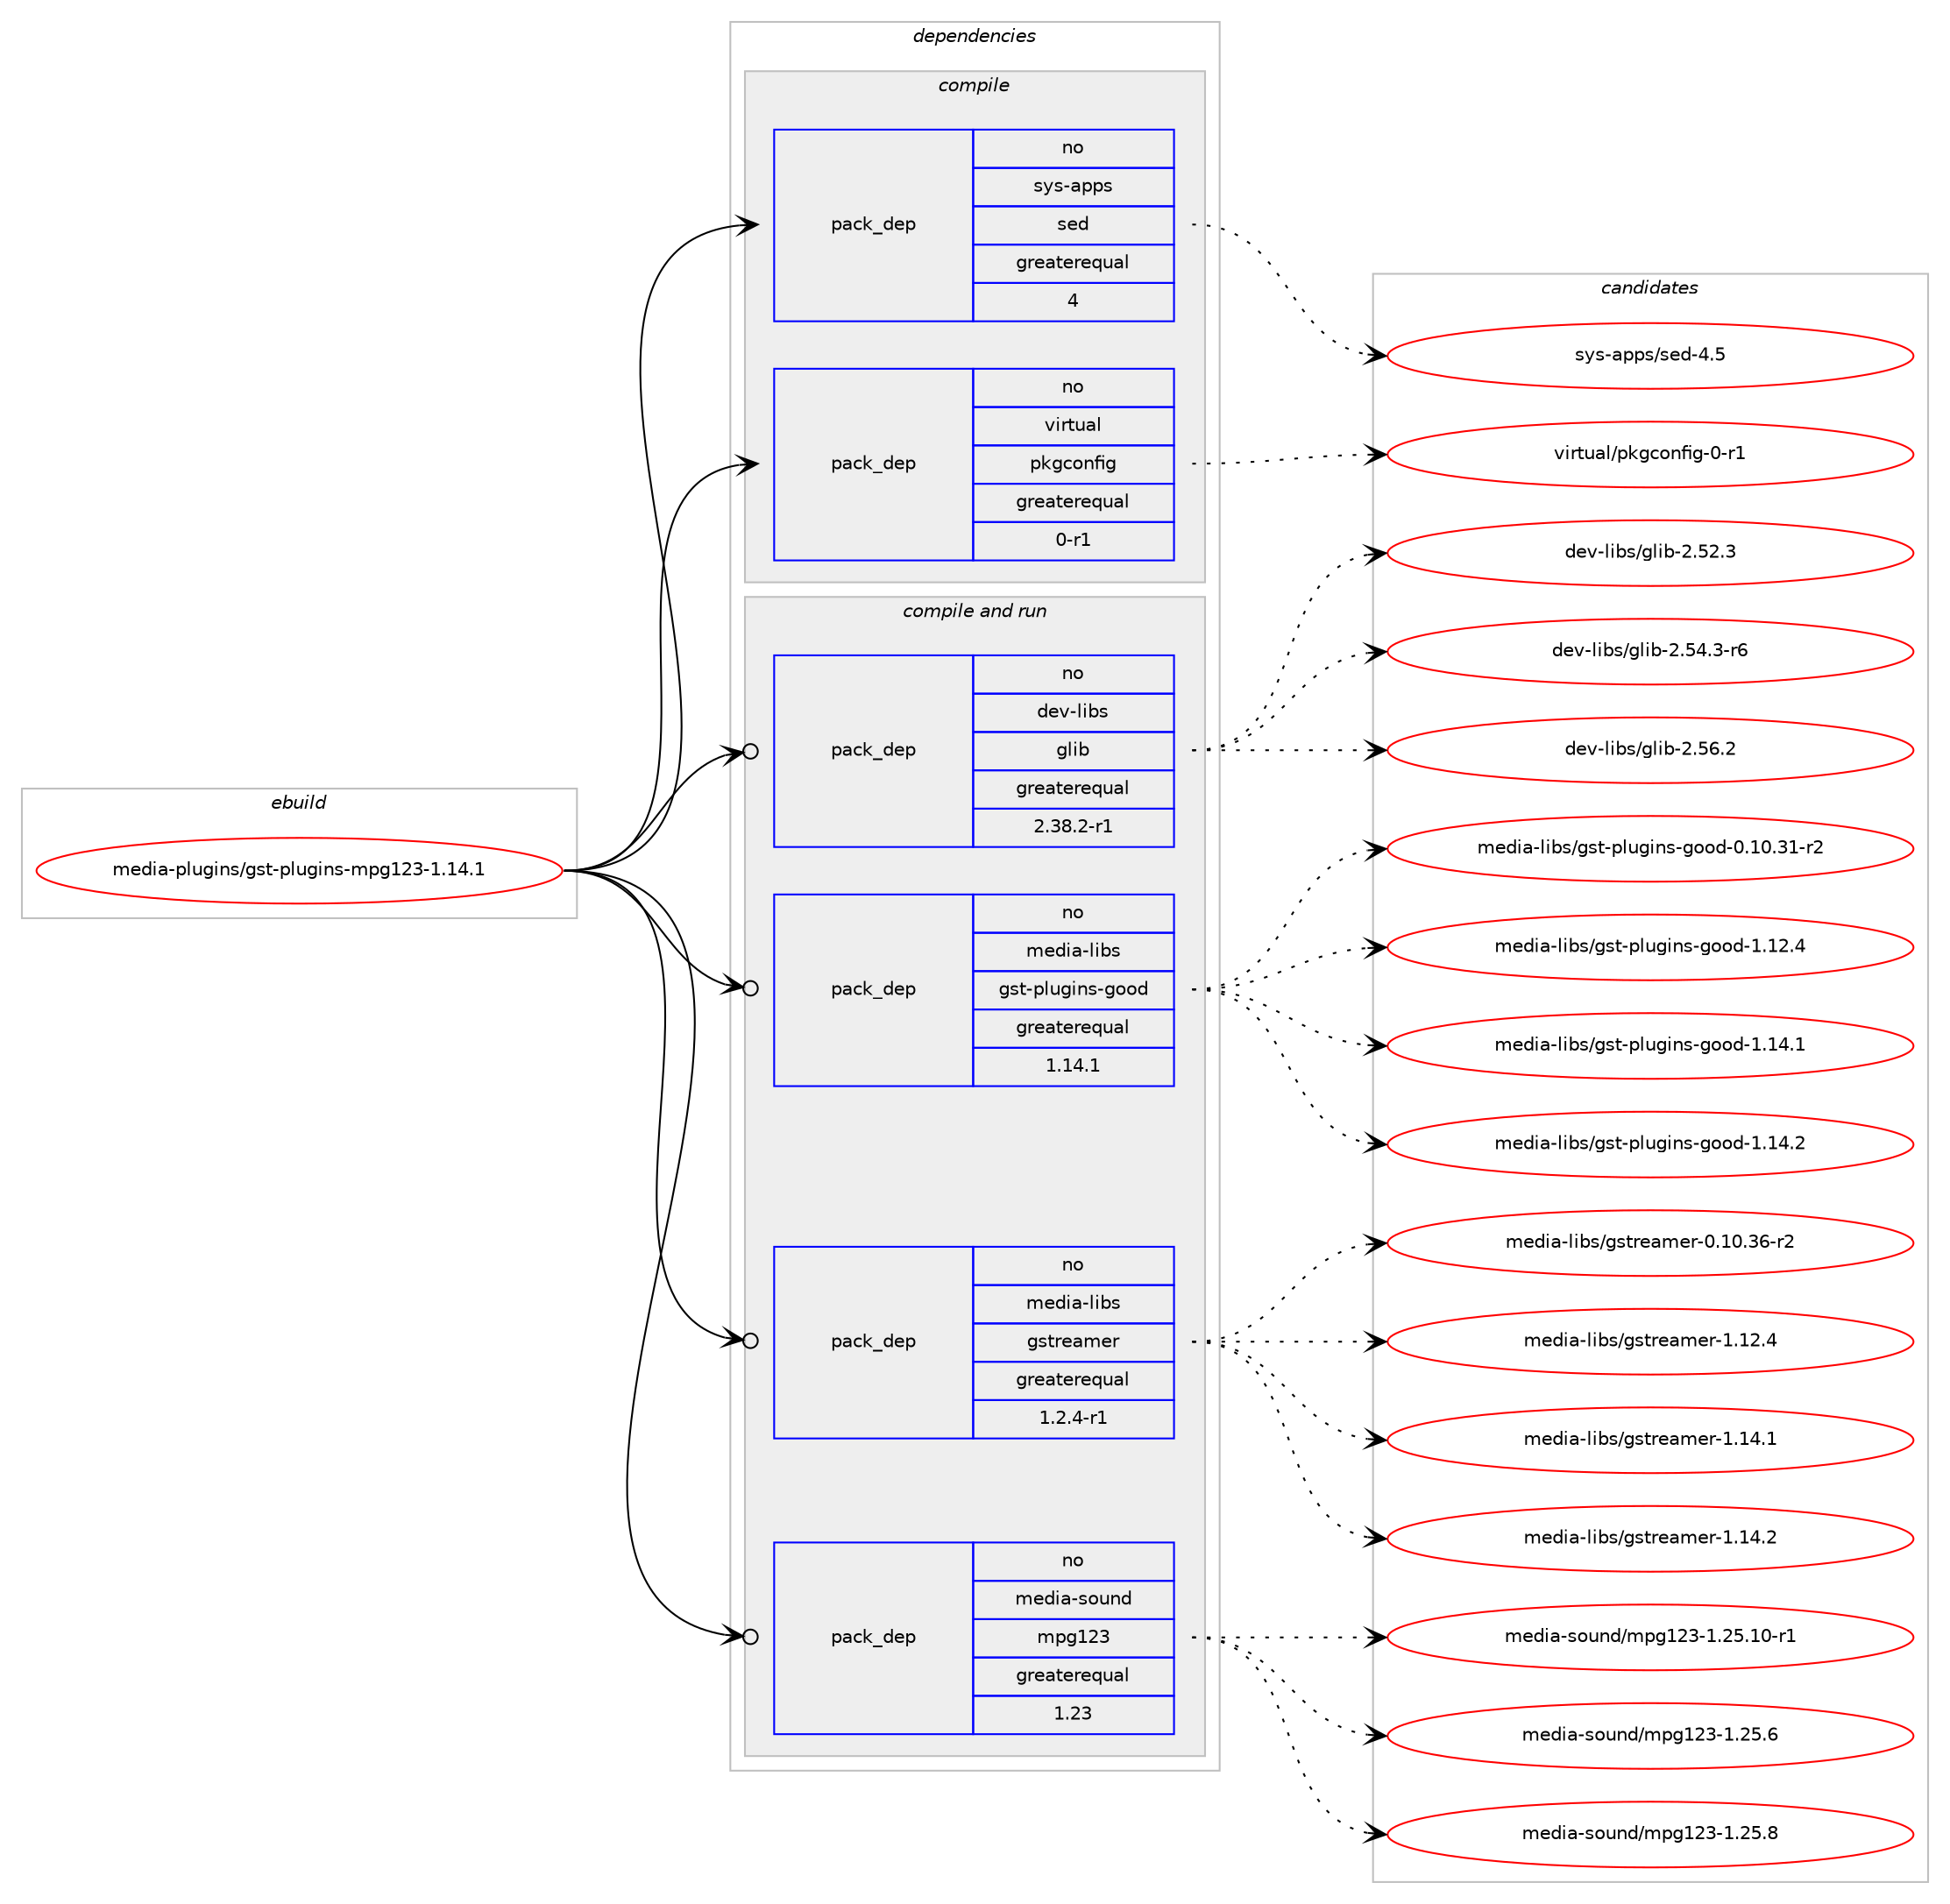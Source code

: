 digraph prolog {

# *************
# Graph options
# *************

newrank=true;
concentrate=true;
compound=true;
graph [rankdir=LR,fontname=Helvetica,fontsize=10,ranksep=1.5];#, ranksep=2.5, nodesep=0.2];
edge  [arrowhead=vee];
node  [fontname=Helvetica,fontsize=10];

# **********
# The ebuild
# **********

subgraph cluster_leftcol {
color=gray;
rank=same;
label=<<i>ebuild</i>>;
id [label="media-plugins/gst-plugins-mpg123-1.14.1", color=red, width=4, href="../media-plugins/gst-plugins-mpg123-1.14.1.svg"];
}

# ****************
# The dependencies
# ****************

subgraph cluster_midcol {
color=gray;
label=<<i>dependencies</i>>;
subgraph cluster_compile {
fillcolor="#eeeeee";
style=filled;
label=<<i>compile</i>>;
subgraph pack6146 {
dependency9263 [label=<<TABLE BORDER="0" CELLBORDER="1" CELLSPACING="0" CELLPADDING="4" WIDTH="220"><TR><TD ROWSPAN="6" CELLPADDING="30">pack_dep</TD></TR><TR><TD WIDTH="110">no</TD></TR><TR><TD>sys-apps</TD></TR><TR><TD>sed</TD></TR><TR><TD>greaterequal</TD></TR><TR><TD>4</TD></TR></TABLE>>, shape=none, color=blue];
}
id:e -> dependency9263:w [weight=20,style="solid",arrowhead="vee"];
subgraph pack6147 {
dependency9264 [label=<<TABLE BORDER="0" CELLBORDER="1" CELLSPACING="0" CELLPADDING="4" WIDTH="220"><TR><TD ROWSPAN="6" CELLPADDING="30">pack_dep</TD></TR><TR><TD WIDTH="110">no</TD></TR><TR><TD>virtual</TD></TR><TR><TD>pkgconfig</TD></TR><TR><TD>greaterequal</TD></TR><TR><TD>0-r1</TD></TR></TABLE>>, shape=none, color=blue];
}
id:e -> dependency9264:w [weight=20,style="solid",arrowhead="vee"];
}
subgraph cluster_compileandrun {
fillcolor="#eeeeee";
style=filled;
label=<<i>compile and run</i>>;
subgraph pack6148 {
dependency9265 [label=<<TABLE BORDER="0" CELLBORDER="1" CELLSPACING="0" CELLPADDING="4" WIDTH="220"><TR><TD ROWSPAN="6" CELLPADDING="30">pack_dep</TD></TR><TR><TD WIDTH="110">no</TD></TR><TR><TD>dev-libs</TD></TR><TR><TD>glib</TD></TR><TR><TD>greaterequal</TD></TR><TR><TD>2.38.2-r1</TD></TR></TABLE>>, shape=none, color=blue];
}
id:e -> dependency9265:w [weight=20,style="solid",arrowhead="odotvee"];
subgraph pack6149 {
dependency9266 [label=<<TABLE BORDER="0" CELLBORDER="1" CELLSPACING="0" CELLPADDING="4" WIDTH="220"><TR><TD ROWSPAN="6" CELLPADDING="30">pack_dep</TD></TR><TR><TD WIDTH="110">no</TD></TR><TR><TD>media-libs</TD></TR><TR><TD>gst-plugins-good</TD></TR><TR><TD>greaterequal</TD></TR><TR><TD>1.14.1</TD></TR></TABLE>>, shape=none, color=blue];
}
id:e -> dependency9266:w [weight=20,style="solid",arrowhead="odotvee"];
subgraph pack6150 {
dependency9267 [label=<<TABLE BORDER="0" CELLBORDER="1" CELLSPACING="0" CELLPADDING="4" WIDTH="220"><TR><TD ROWSPAN="6" CELLPADDING="30">pack_dep</TD></TR><TR><TD WIDTH="110">no</TD></TR><TR><TD>media-libs</TD></TR><TR><TD>gstreamer</TD></TR><TR><TD>greaterequal</TD></TR><TR><TD>1.2.4-r1</TD></TR></TABLE>>, shape=none, color=blue];
}
id:e -> dependency9267:w [weight=20,style="solid",arrowhead="odotvee"];
subgraph pack6151 {
dependency9268 [label=<<TABLE BORDER="0" CELLBORDER="1" CELLSPACING="0" CELLPADDING="4" WIDTH="220"><TR><TD ROWSPAN="6" CELLPADDING="30">pack_dep</TD></TR><TR><TD WIDTH="110">no</TD></TR><TR><TD>media-sound</TD></TR><TR><TD>mpg123</TD></TR><TR><TD>greaterequal</TD></TR><TR><TD>1.23</TD></TR></TABLE>>, shape=none, color=blue];
}
id:e -> dependency9268:w [weight=20,style="solid",arrowhead="odotvee"];
}
subgraph cluster_run {
fillcolor="#eeeeee";
style=filled;
label=<<i>run</i>>;
}
}

# **************
# The candidates
# **************

subgraph cluster_choices {
rank=same;
color=gray;
label=<<i>candidates</i>>;

subgraph choice6146 {
color=black;
nodesep=1;
choice11512111545971121121154711510110045524653 [label="sys-apps/sed-4.5", color=red, width=4,href="../sys-apps/sed-4.5.svg"];
dependency9263:e -> choice11512111545971121121154711510110045524653:w [style=dotted,weight="100"];
}
subgraph choice6147 {
color=black;
nodesep=1;
choice11810511411611797108471121071039911111010210510345484511449 [label="virtual/pkgconfig-0-r1", color=red, width=4,href="../virtual/pkgconfig-0-r1.svg"];
dependency9264:e -> choice11810511411611797108471121071039911111010210510345484511449:w [style=dotted,weight="100"];
}
subgraph choice6148 {
color=black;
nodesep=1;
choice1001011184510810598115471031081059845504653504651 [label="dev-libs/glib-2.52.3", color=red, width=4,href="../dev-libs/glib-2.52.3.svg"];
choice10010111845108105981154710310810598455046535246514511454 [label="dev-libs/glib-2.54.3-r6", color=red, width=4,href="../dev-libs/glib-2.54.3-r6.svg"];
choice1001011184510810598115471031081059845504653544650 [label="dev-libs/glib-2.56.2", color=red, width=4,href="../dev-libs/glib-2.56.2.svg"];
dependency9265:e -> choice1001011184510810598115471031081059845504653504651:w [style=dotted,weight="100"];
dependency9265:e -> choice10010111845108105981154710310810598455046535246514511454:w [style=dotted,weight="100"];
dependency9265:e -> choice1001011184510810598115471031081059845504653544650:w [style=dotted,weight="100"];
}
subgraph choice6149 {
color=black;
nodesep=1;
choice10910110010597451081059811547103115116451121081171031051101154510311111110045484649484651494511450 [label="media-libs/gst-plugins-good-0.10.31-r2", color=red, width=4,href="../media-libs/gst-plugins-good-0.10.31-r2.svg"];
choice10910110010597451081059811547103115116451121081171031051101154510311111110045494649504652 [label="media-libs/gst-plugins-good-1.12.4", color=red, width=4,href="../media-libs/gst-plugins-good-1.12.4.svg"];
choice10910110010597451081059811547103115116451121081171031051101154510311111110045494649524649 [label="media-libs/gst-plugins-good-1.14.1", color=red, width=4,href="../media-libs/gst-plugins-good-1.14.1.svg"];
choice10910110010597451081059811547103115116451121081171031051101154510311111110045494649524650 [label="media-libs/gst-plugins-good-1.14.2", color=red, width=4,href="../media-libs/gst-plugins-good-1.14.2.svg"];
dependency9266:e -> choice10910110010597451081059811547103115116451121081171031051101154510311111110045484649484651494511450:w [style=dotted,weight="100"];
dependency9266:e -> choice10910110010597451081059811547103115116451121081171031051101154510311111110045494649504652:w [style=dotted,weight="100"];
dependency9266:e -> choice10910110010597451081059811547103115116451121081171031051101154510311111110045494649524649:w [style=dotted,weight="100"];
dependency9266:e -> choice10910110010597451081059811547103115116451121081171031051101154510311111110045494649524650:w [style=dotted,weight="100"];
}
subgraph choice6150 {
color=black;
nodesep=1;
choice109101100105974510810598115471031151161141019710910111445484649484651544511450 [label="media-libs/gstreamer-0.10.36-r2", color=red, width=4,href="../media-libs/gstreamer-0.10.36-r2.svg"];
choice109101100105974510810598115471031151161141019710910111445494649504652 [label="media-libs/gstreamer-1.12.4", color=red, width=4,href="../media-libs/gstreamer-1.12.4.svg"];
choice109101100105974510810598115471031151161141019710910111445494649524649 [label="media-libs/gstreamer-1.14.1", color=red, width=4,href="../media-libs/gstreamer-1.14.1.svg"];
choice109101100105974510810598115471031151161141019710910111445494649524650 [label="media-libs/gstreamer-1.14.2", color=red, width=4,href="../media-libs/gstreamer-1.14.2.svg"];
dependency9267:e -> choice109101100105974510810598115471031151161141019710910111445484649484651544511450:w [style=dotted,weight="100"];
dependency9267:e -> choice109101100105974510810598115471031151161141019710910111445494649504652:w [style=dotted,weight="100"];
dependency9267:e -> choice109101100105974510810598115471031151161141019710910111445494649524649:w [style=dotted,weight="100"];
dependency9267:e -> choice109101100105974510810598115471031151161141019710910111445494649524650:w [style=dotted,weight="100"];
}
subgraph choice6151 {
color=black;
nodesep=1;
choice10910110010597451151111171101004710911210349505145494650534649484511449 [label="media-sound/mpg123-1.25.10-r1", color=red, width=4,href="../media-sound/mpg123-1.25.10-r1.svg"];
choice10910110010597451151111171101004710911210349505145494650534654 [label="media-sound/mpg123-1.25.6", color=red, width=4,href="../media-sound/mpg123-1.25.6.svg"];
choice10910110010597451151111171101004710911210349505145494650534656 [label="media-sound/mpg123-1.25.8", color=red, width=4,href="../media-sound/mpg123-1.25.8.svg"];
dependency9268:e -> choice10910110010597451151111171101004710911210349505145494650534649484511449:w [style=dotted,weight="100"];
dependency9268:e -> choice10910110010597451151111171101004710911210349505145494650534654:w [style=dotted,weight="100"];
dependency9268:e -> choice10910110010597451151111171101004710911210349505145494650534656:w [style=dotted,weight="100"];
}
}

}
